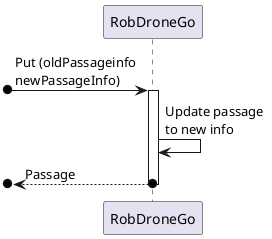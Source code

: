 @startuml SD Lv1

participant RobDroneGo as system
[o-> system : Put (oldPassageinfo\nnewPassageInfo)
activate system

system -> system : Update passage \nto new info

[o<--o system : Passage
deactivate system

@enduml